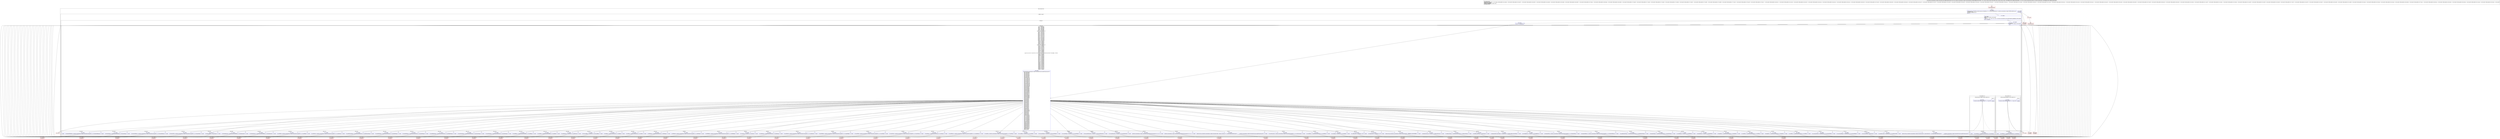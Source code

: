 digraph "CFG forandroidx.constraintlayout.widget.ConstraintSet.Layout.fillFromAttributeList(Landroid\/content\/Context;Landroid\/util\/AttributeSet;)V" {
subgraph cluster_Region_1523441132 {
label = "R(3:1|(3:3|4|7)|151)";
node [shape=record,color=blue];
Node_156 [shape=record,label="{156\:\ 0x0000|android.content.res.TypedArray android.content.res.TypedArray r0 = r11.obtainStyledAttributes(r12, androidx.constraintlayout.widget.C0169R.styleable.Layout)\lr10.mApply = true\lint int r2 = r0.getIndexCount()\lint r3 = 0\l}"];
subgraph cluster_LoopRegion_330446507 {
label = "LOOP:0: (3:3|4|7)";
node [shape=record,color=blue];
Node_157 [shape=record,label="{157\:\ 0x000e|LOOP_START\lLOOP:0: B:157:0x000e\-\>B:233:0x02f5\lPHI: r3 \l  PHI: (r3v1 'i' int) = (r3v0 'i' int), (r3v2 'i' int) binds: [B:156:0x0000, B:233:0x02f5] A[DONT_GENERATE, DONT_INLINE]\l|if (r3 \< r2) goto L3\l}"];
subgraph cluster_Region_1624749146 {
label = "R(3:3|4|7)";
node [shape=record,color=blue];
Node_158 [shape=record,label="{158\:\ 0x0010|int int r4 = r0.getIndex(r3)\l}"];
subgraph cluster_SwitchRegion_99658050 {
label = "Switch: 69
 case 1 -> R(2:148|1)
 case 2 -> R(2:146|1)
 case 3 -> R(2:144|1)
 case 4 -> R(2:142|1)
 case 5 -> R(2:140|1)
 case 6 -> R(2:138|1)
 case 7 -> R(2:136|1)
 case 8 -> R(1:(2:133|1)(1:1))
 case 9 -> R(2:129|1)
 case 10 -> R(2:127|1)
 case 11 -> R(2:125|1)
 case 12 -> R(2:123|1)
 case 13 -> R(2:121|1)
 case 14 -> R(2:119|1)
 case 15 -> R(2:117|1)
 case 16 -> R(2:115|1)
 case 17 -> R(2:113|1)
 case 18 -> R(2:111|1)
 case 19 -> R(2:109|1)
 case 20 -> R(2:107|1)
 case 21 -> R(2:105|1)
 case 22 -> R(2:103|1)
 case 23 -> R(2:101|1)
 case 24 -> R(2:99|1)
 case 25 -> R(2:97|1)
 case 26 -> R(2:95|1)
 case 27 -> R(2:93|1)
 case 28 -> R(2:91|1)
 case 29 -> R(2:89|1)
 case 30 -> R(1:(2:86|1)(1:1))
 case 31 -> R(2:82|1)
 case 32 -> R(2:80|1)
 case 33 -> R(2:78|1)
 case 34 -> R(2:76|1)
 case 35 -> R(2:74|1)
 case 36 -> R(2:72|1)
 case 37 -> R(2:70|1)
 case 38 -> R(2:68|1)
 case 39 -> R(2:66|1)
 case 40 -> R(2:64|1)
 case 41 -> R(2:62|1)
 case 42 -> R(2:60|1)
 case 43, 44, 45, 46, 47, 48, 49, 50, 51, 52, 53, 54, 55, 56, 57, 58, 59, 60, 64, 65, 66, 67, 68, default -> R(2:5|1)
 case 61 -> R(2:58|1)
 case 62 -> R(2:56|1)
 case 63 -> R(2:54|1)
 case 69 -> R(2:52|1)
 case 70 -> R(2:50|1)
 case 71 -> R(2:48|1)
 case 72 -> R(2:46|1)
 case 73 -> R(2:44|1)
 case 74 -> R(2:42|1)
 case 75 -> R(2:40|1)
 case 76 -> R(2:38|1)
 case 77 -> R(2:36|1)
 case 78 -> R(2:34|1)
 case 79 -> R(2:32|1)
 case 80 -> R(2:30|1)
 case 81 -> R(2:28|1)
 case 82 -> R(2:26|1)
 case 83 -> R(2:24|1)
 case 84 -> R(2:22|1)
 case 85 -> R(2:20|1)
 case 86 -> R(2:18|1)
 case 87 -> R(2:16|1)
 case 88 -> R(2:14|1)
 case 89 -> R(2:12|1)
 case 90 -> R(2:10|1)
 case 91 -> R(2:8|1)";
node [shape=record,color=blue];
Node_159 [shape=record,label="{159\:\ 0x0022|switch(androidx.constraintlayout.widget.ConstraintSet.Layout.mapToConstant.get(r4)) \{\l    case 1: goto L148;\l    case 2: goto L146;\l    case 3: goto L144;\l    case 4: goto L142;\l    case 5: goto L140;\l    case 6: goto L138;\l    case 7: goto L136;\l    case 8: goto L131;\l    case 9: goto L129;\l    case 10: goto L127;\l    case 11: goto L125;\l    case 12: goto L123;\l    case 13: goto L121;\l    case 14: goto L119;\l    case 15: goto L117;\l    case 16: goto L115;\l    case 17: goto L113;\l    case 18: goto L111;\l    case 19: goto L109;\l    case 20: goto L107;\l    case 21: goto L105;\l    case 22: goto L103;\l    case 23: goto L101;\l    case 24: goto L99;\l    case 25: goto L97;\l    case 26: goto L95;\l    case 27: goto L93;\l    case 28: goto L91;\l    case 29: goto L89;\l    case 30: goto L84;\l    case 31: goto L82;\l    case 32: goto L80;\l    case 33: goto L78;\l    case 34: goto L76;\l    case 35: goto L74;\l    case 36: goto L72;\l    case 37: goto L70;\l    case 38: goto L68;\l    case 39: goto L66;\l    case 40: goto L64;\l    case 41: goto L62;\l    case 42: goto L60;\l    case 43: goto L5;\l    case 44: goto L5;\l    case 45: goto L5;\l    case 46: goto L5;\l    case 47: goto L5;\l    case 48: goto L5;\l    case 49: goto L5;\l    case 50: goto L5;\l    case 51: goto L5;\l    case 52: goto L5;\l    case 53: goto L5;\l    case 54: goto L5;\l    case 55: goto L5;\l    case 56: goto L5;\l    case 57: goto L5;\l    case 58: goto L5;\l    case 59: goto L5;\l    case 60: goto L5;\l    case 61: goto L58;\l    case 62: goto L56;\l    case 63: goto L54;\l    case 64: goto L5;\l    case 65: goto L5;\l    case 66: goto L5;\l    case 67: goto L5;\l    case 68: goto L5;\l    case 69: goto L52;\l    case 70: goto L50;\l    case 71: goto L48;\l    case 72: goto L46;\l    case 73: goto L44;\l    case 74: goto L42;\l    case 75: goto L40;\l    case 76: goto L38;\l    case 77: goto L36;\l    case 78: goto L34;\l    case 79: goto L32;\l    case 80: goto L30;\l    case 81: goto L28;\l    case 82: goto L26;\l    case 83: goto L24;\l    case 84: goto L22;\l    case 85: goto L20;\l    case 86: goto L18;\l    case 87: goto L16;\l    case 88: goto L14;\l    case 89: goto L12;\l    case 90: goto L10;\l    case 91: goto L8;\l    default: goto L5;\l\}\l}"];
subgraph cluster_Region_2035977360 {
label = "R(2:148|1)";
node [shape=record,color=blue];
Node_232 [shape=record,label="{232\:\ 0x02ec|r10.baselineToBaseline = androidx.constraintlayout.widget.ConstraintSet.lookupID(r0, r4, r10.baselineToBaseline)\l}"];
Node_InsnContainer_1287337925 [shape=record,label="{|break\l}"];
}
subgraph cluster_Region_1312594147 {
label = "R(2:146|1)";
node [shape=record,color=blue];
Node_231 [shape=record,label="{231\:\ 0x02e3|r10.bottomMargin = r0.getDimensionPixelSize(r4, r10.bottomMargin)\l}"];
Node_InsnContainer_1971232903 [shape=record,label="{|break\l}"];
}
subgraph cluster_Region_2049576565 {
label = "R(2:144|1)";
node [shape=record,color=blue];
Node_230 [shape=record,label="{230\:\ 0x02da|r10.bottomToBottom = androidx.constraintlayout.widget.ConstraintSet.lookupID(r0, r4, r10.bottomToBottom)\l}"];
Node_InsnContainer_598806186 [shape=record,label="{|break\l}"];
}
subgraph cluster_Region_654446606 {
label = "R(2:142|1)";
node [shape=record,color=blue];
Node_229 [shape=record,label="{229\:\ 0x02d1|r10.bottomToTop = androidx.constraintlayout.widget.ConstraintSet.lookupID(r0, r4, r10.bottomToTop)\l}"];
Node_InsnContainer_1199403148 [shape=record,label="{|break\l}"];
}
subgraph cluster_Region_168896114 {
label = "R(2:140|1)";
node [shape=record,color=blue];
Node_228 [shape=record,label="{228\:\ 0x02ca|r10.dimensionRatio = r0.getString(r4)\l}"];
Node_InsnContainer_1391293113 [shape=record,label="{|break\l}"];
}
subgraph cluster_Region_541088851 {
label = "R(2:138|1)";
node [shape=record,color=blue];
Node_227 [shape=record,label="{227\:\ 0x02c1|r10.editorAbsoluteX = r0.getDimensionPixelOffset(r4, r10.editorAbsoluteX)\l}"];
Node_InsnContainer_1385667323 [shape=record,label="{|break\l}"];
}
subgraph cluster_Region_171161480 {
label = "R(2:136|1)";
node [shape=record,color=blue];
Node_226 [shape=record,label="{226\:\ 0x02b8|r10.editorAbsoluteY = r0.getDimensionPixelOffset(r4, r10.editorAbsoluteY)\l}"];
Node_InsnContainer_2037910109 [shape=record,label="{|break\l}"];
}
subgraph cluster_Region_1437461742 {
label = "R(1:(2:133|1)(1:1))";
node [shape=record,color=blue];
subgraph cluster_IfRegion_1827415128 {
label = "IF [B:224:0x02ad] THEN: R(2:133|1) ELSE: R(1:1)";
node [shape=record,color=blue];
Node_224 [shape=record,label="{224\:\ 0x02ad|if (android.os.Build.VERSION.SDK_INT \>= 17) goto L133\l}"];
subgraph cluster_Region_1032209568 {
label = "R(2:133|1)";
node [shape=record,color=blue];
Node_225 [shape=record,label="{225\:\ 0x02af|r10.endMargin = r0.getDimensionPixelSize(r4, r10.endMargin)\l}"];
Node_InsnContainer_37890940 [shape=record,label="{|break\l}"];
}
subgraph cluster_Region_1003615115 {
label = "R(1:1)";
node [shape=record,color=blue];
Node_InsnContainer_18981507 [shape=record,label="{|break\l}"];
}
}
}
subgraph cluster_Region_1042794452 {
label = "R(2:129|1)";
node [shape=record,color=blue];
Node_222 [shape=record,label="{222\:\ 0x02a2|r10.endToEnd = androidx.constraintlayout.widget.ConstraintSet.lookupID(r0, r4, r10.endToEnd)\l}"];
Node_InsnContainer_216172571 [shape=record,label="{|break\l}"];
}
subgraph cluster_Region_472360583 {
label = "R(2:127|1)";
node [shape=record,color=blue];
Node_221 [shape=record,label="{221\:\ 0x0299|r10.endToStart = androidx.constraintlayout.widget.ConstraintSet.lookupID(r0, r4, r10.endToStart)\l}"];
Node_InsnContainer_526932784 [shape=record,label="{|break\l}"];
}
subgraph cluster_Region_197119356 {
label = "R(2:125|1)";
node [shape=record,color=blue];
Node_220 [shape=record,label="{220\:\ 0x0290|r10.goneBottomMargin = r0.getDimensionPixelSize(r4, r10.goneBottomMargin)\l}"];
Node_InsnContainer_730967805 [shape=record,label="{|break\l}"];
}
subgraph cluster_Region_76757999 {
label = "R(2:123|1)";
node [shape=record,color=blue];
Node_219 [shape=record,label="{219\:\ 0x0287|r10.goneEndMargin = r0.getDimensionPixelSize(r4, r10.goneEndMargin)\l}"];
Node_InsnContainer_665330870 [shape=record,label="{|break\l}"];
}
subgraph cluster_Region_76170702 {
label = "R(2:121|1)";
node [shape=record,color=blue];
Node_218 [shape=record,label="{218\:\ 0x027d|r10.goneLeftMargin = r0.getDimensionPixelSize(r4, r10.goneLeftMargin)\l}"];
Node_InsnContainer_1058198024 [shape=record,label="{|break\l}"];
}
subgraph cluster_Region_624478278 {
label = "R(2:119|1)";
node [shape=record,color=blue];
Node_217 [shape=record,label="{217\:\ 0x0273|r10.goneRightMargin = r0.getDimensionPixelSize(r4, r10.goneRightMargin)\l}"];
Node_InsnContainer_1652473601 [shape=record,label="{|break\l}"];
}
subgraph cluster_Region_1352213936 {
label = "R(2:117|1)";
node [shape=record,color=blue];
Node_216 [shape=record,label="{216\:\ 0x0269|r10.goneStartMargin = r0.getDimensionPixelSize(r4, r10.goneStartMargin)\l}"];
Node_InsnContainer_1144914933 [shape=record,label="{|break\l}"];
}
subgraph cluster_Region_1296576527 {
label = "R(2:115|1)";
node [shape=record,color=blue];
Node_215 [shape=record,label="{215\:\ 0x025f|r10.goneTopMargin = r0.getDimensionPixelSize(r4, r10.goneTopMargin)\l}"];
Node_InsnContainer_584389200 [shape=record,label="{|break\l}"];
}
subgraph cluster_Region_465217629 {
label = "R(2:113|1)";
node [shape=record,color=blue];
Node_214 [shape=record,label="{214\:\ 0x0255|r10.guideBegin = r0.getDimensionPixelOffset(r4, r10.guideBegin)\l}"];
Node_InsnContainer_201197200 [shape=record,label="{|break\l}"];
}
subgraph cluster_Region_2023958932 {
label = "R(2:111|1)";
node [shape=record,color=blue];
Node_213 [shape=record,label="{213\:\ 0x024b|r10.guideEnd = r0.getDimensionPixelOffset(r4, r10.guideEnd)\l}"];
Node_InsnContainer_477046361 [shape=record,label="{|break\l}"];
}
subgraph cluster_Region_1628321685 {
label = "R(2:109|1)";
node [shape=record,color=blue];
Node_212 [shape=record,label="{212\:\ 0x0241|r10.guidePercent = r0.getFloat(r4, r10.guidePercent)\l}"];
Node_InsnContainer_687521674 [shape=record,label="{|break\l}"];
}
subgraph cluster_Region_1842002931 {
label = "R(2:107|1)";
node [shape=record,color=blue];
Node_211 [shape=record,label="{211\:\ 0x0237|r10.horizontalBias = r0.getFloat(r4, r10.horizontalBias)\l}"];
Node_InsnContainer_574058327 [shape=record,label="{|break\l}"];
}
subgraph cluster_Region_603721303 {
label = "R(2:105|1)";
node [shape=record,color=blue];
Node_210 [shape=record,label="{210\:\ 0x022d|r10.mHeight = r0.getLayoutDimension(r4, r10.mHeight)\l}"];
Node_InsnContainer_1501968135 [shape=record,label="{|break\l}"];
}
subgraph cluster_Region_1114799157 {
label = "R(2:103|1)";
node [shape=record,color=blue];
Node_209 [shape=record,label="{209\:\ 0x0223|r10.mWidth = r0.getLayoutDimension(r4, r10.mWidth)\l}"];
Node_InsnContainer_1010737024 [shape=record,label="{|break\l}"];
}
subgraph cluster_Region_1389382001 {
label = "R(2:101|1)";
node [shape=record,color=blue];
Node_208 [shape=record,label="{208\:\ 0x0219|r10.leftMargin = r0.getDimensionPixelSize(r4, r10.leftMargin)\l}"];
Node_InsnContainer_1103458658 [shape=record,label="{|break\l}"];
}
subgraph cluster_Region_1794991611 {
label = "R(2:99|1)";
node [shape=record,color=blue];
Node_207 [shape=record,label="{207\:\ 0x020f|r10.leftToLeft = androidx.constraintlayout.widget.ConstraintSet.lookupID(r0, r4, r10.leftToLeft)\l}"];
Node_InsnContainer_1485960154 [shape=record,label="{|break\l}"];
}
subgraph cluster_Region_691028037 {
label = "R(2:97|1)";
node [shape=record,color=blue];
Node_206 [shape=record,label="{206\:\ 0x0205|r10.leftToRight = androidx.constraintlayout.widget.ConstraintSet.lookupID(r0, r4, r10.leftToRight)\l}"];
Node_InsnContainer_810015168 [shape=record,label="{|break\l}"];
}
subgraph cluster_Region_2029130370 {
label = "R(2:95|1)";
node [shape=record,color=blue];
Node_205 [shape=record,label="{205\:\ 0x01fb|r10.orientation = r0.getInt(r4, r10.orientation)\l}"];
Node_InsnContainer_2018345687 [shape=record,label="{|break\l}"];
}
subgraph cluster_Region_674846508 {
label = "R(2:93|1)";
node [shape=record,color=blue];
Node_204 [shape=record,label="{204\:\ 0x01f1|r10.rightMargin = r0.getDimensionPixelSize(r4, r10.rightMargin)\l}"];
Node_InsnContainer_317305565 [shape=record,label="{|break\l}"];
}
subgraph cluster_Region_703212909 {
label = "R(2:91|1)";
node [shape=record,color=blue];
Node_203 [shape=record,label="{203\:\ 0x01e7|r10.rightToLeft = androidx.constraintlayout.widget.ConstraintSet.lookupID(r0, r4, r10.rightToLeft)\l}"];
Node_InsnContainer_1169267833 [shape=record,label="{|break\l}"];
}
subgraph cluster_Region_49504893 {
label = "R(2:89|1)";
node [shape=record,color=blue];
Node_202 [shape=record,label="{202\:\ 0x01dd|r10.rightToRight = androidx.constraintlayout.widget.ConstraintSet.lookupID(r0, r4, r10.rightToRight)\l}"];
Node_InsnContainer_1261880534 [shape=record,label="{|break\l}"];
}
subgraph cluster_Region_1610198109 {
label = "R(1:(2:86|1)(1:1))";
node [shape=record,color=blue];
subgraph cluster_IfRegion_14258725 {
label = "IF [B:200:0x01d1] THEN: R(2:86|1) ELSE: R(1:1)";
node [shape=record,color=blue];
Node_200 [shape=record,label="{200\:\ 0x01d1|if (android.os.Build.VERSION.SDK_INT \>= 17) goto L86\l}"];
subgraph cluster_Region_1794971299 {
label = "R(2:86|1)";
node [shape=record,color=blue];
Node_201 [shape=record,label="{201\:\ 0x01d3|r10.startMargin = r0.getDimensionPixelSize(r4, r10.startMargin)\l}"];
Node_InsnContainer_1229095955 [shape=record,label="{|break\l}"];
}
subgraph cluster_Region_883943833 {
label = "R(1:1)";
node [shape=record,color=blue];
Node_InsnContainer_640032789 [shape=record,label="{|break\l}"];
}
}
}
subgraph cluster_Region_136297703 {
label = "R(2:82|1)";
node [shape=record,color=blue];
Node_198 [shape=record,label="{198\:\ 0x01c5|r10.startToEnd = androidx.constraintlayout.widget.ConstraintSet.lookupID(r0, r4, r10.startToEnd)\l}"];
Node_InsnContainer_1780663886 [shape=record,label="{|break\l}"];
}
subgraph cluster_Region_1885759948 {
label = "R(2:80|1)";
node [shape=record,color=blue];
Node_197 [shape=record,label="{197\:\ 0x01bb|r10.startToStart = androidx.constraintlayout.widget.ConstraintSet.lookupID(r0, r4, r10.startToStart)\l}"];
Node_InsnContainer_924689669 [shape=record,label="{|break\l}"];
}
subgraph cluster_Region_1772031287 {
label = "R(2:78|1)";
node [shape=record,color=blue];
Node_196 [shape=record,label="{196\:\ 0x01b1|r10.topMargin = r0.getDimensionPixelSize(r4, r10.topMargin)\l}"];
Node_InsnContainer_2083877214 [shape=record,label="{|break\l}"];
}
subgraph cluster_Region_1809139369 {
label = "R(2:76|1)";
node [shape=record,color=blue];
Node_195 [shape=record,label="{195\:\ 0x01a7|r10.topToBottom = androidx.constraintlayout.widget.ConstraintSet.lookupID(r0, r4, r10.topToBottom)\l}"];
Node_InsnContainer_1803866181 [shape=record,label="{|break\l}"];
}
subgraph cluster_Region_509097904 {
label = "R(2:74|1)";
node [shape=record,color=blue];
Node_194 [shape=record,label="{194\:\ 0x019d|r10.topToTop = androidx.constraintlayout.widget.ConstraintSet.lookupID(r0, r4, r10.topToTop)\l}"];
Node_InsnContainer_392719309 [shape=record,label="{|break\l}"];
}
subgraph cluster_Region_1563628990 {
label = "R(2:72|1)";
node [shape=record,color=blue];
Node_193 [shape=record,label="{193\:\ 0x0193|r10.verticalBias = r0.getFloat(r4, r10.verticalBias)\l}"];
Node_InsnContainer_1292358056 [shape=record,label="{|break\l}"];
}
subgraph cluster_Region_1280597402 {
label = "R(2:70|1)";
node [shape=record,color=blue];
Node_192 [shape=record,label="{192\:\ 0x0189|r10.horizontalWeight = r0.getFloat(r4, r10.horizontalWeight)\l}"];
Node_InsnContainer_443541207 [shape=record,label="{|break\l}"];
}
subgraph cluster_Region_225815223 {
label = "R(2:68|1)";
node [shape=record,color=blue];
Node_191 [shape=record,label="{191\:\ 0x017f|r10.verticalWeight = r0.getFloat(r4, r10.verticalWeight)\l}"];
Node_InsnContainer_1470368551 [shape=record,label="{|break\l}"];
}
subgraph cluster_Region_1380972830 {
label = "R(2:66|1)";
node [shape=record,color=blue];
Node_190 [shape=record,label="{190\:\ 0x0175|r10.horizontalChainStyle = r0.getInt(r4, r10.horizontalChainStyle)\l}"];
Node_InsnContainer_63321117 [shape=record,label="{|break\l}"];
}
subgraph cluster_Region_387225612 {
label = "R(2:64|1)";
node [shape=record,color=blue];
Node_189 [shape=record,label="{189\:\ 0x016b|r10.verticalChainStyle = r0.getInt(r4, r10.verticalChainStyle)\l}"];
Node_InsnContainer_1883189084 [shape=record,label="{|break\l}"];
}
subgraph cluster_Region_2042802169 {
label = "R(2:62|1)";
node [shape=record,color=blue];
Node_188 [shape=record,label="{188\:\ 0x0165|androidx.constraintlayout.widget.ConstraintSet.parseDimensionConstraints(r10, r0, r4, 0)\l}"];
Node_InsnContainer_360916690 [shape=record,label="{|break\l}"];
}
subgraph cluster_Region_1497535076 {
label = "R(2:60|1)";
node [shape=record,color=blue];
Node_187 [shape=record,label="{187\:\ 0x0160|androidx.constraintlayout.widget.ConstraintSet.parseDimensionConstraints(r10, r0, r4, 1)\l}"];
Node_InsnContainer_1644821110 [shape=record,label="{|break\l}"];
}
subgraph cluster_Region_209729987 {
label = "R(2:5|1)";
node [shape=record,color=blue];
Node_160 [shape=record,label="{160\:\ 0x0025|android.util.Log.w(androidx.constraintlayout.widget.ConstraintSet.TAG, \"Unknown attribute 0x\" + java.lang.Integer.toHexString(r4) + \"   \" + androidx.constraintlayout.widget.ConstraintSet.Layout.mapToConstant.get(r4))\l}"];
Node_InsnContainer_1348295926 [shape=record,label="{|break\l}"];
}
subgraph cluster_Region_1952974683 {
label = "R(2:58|1)";
node [shape=record,color=blue];
Node_186 [shape=record,label="{186\:\ 0x0156|r10.circleConstraint = androidx.constraintlayout.widget.ConstraintSet.lookupID(r0, r4, r10.circleConstraint)\l}"];
Node_InsnContainer_1502727278 [shape=record,label="{|break\l}"];
}
subgraph cluster_Region_1192174882 {
label = "R(2:56|1)";
node [shape=record,color=blue];
Node_185 [shape=record,label="{185\:\ 0x014c|r10.circleRadius = r0.getDimensionPixelSize(r4, r10.circleRadius)\l}"];
Node_InsnContainer_1437123640 [shape=record,label="{|break\l}"];
}
subgraph cluster_Region_736028509 {
label = "R(2:54|1)";
node [shape=record,color=blue];
Node_184 [shape=record,label="{184\:\ 0x0142|r10.circleAngle = r0.getFloat(r4, r10.circleAngle)\l}"];
Node_InsnContainer_2027900593 [shape=record,label="{|break\l}"];
}
subgraph cluster_Region_1724027376 {
label = "R(2:52|1)";
node [shape=record,color=blue];
Node_183 [shape=record,label="{183\:\ 0x013a|r10.widthPercent = r0.getFloat(r4, 1.0f)\l}"];
Node_InsnContainer_1113528240 [shape=record,label="{|break\l}"];
}
subgraph cluster_Region_1386483884 {
label = "R(2:50|1)";
node [shape=record,color=blue];
Node_182 [shape=record,label="{182\:\ 0x0132|r10.heightPercent = r0.getFloat(r4, 1.0f)\l}"];
Node_InsnContainer_360337705 [shape=record,label="{|break\l}"];
}
subgraph cluster_Region_107007674 {
label = "R(2:48|1)";
node [shape=record,color=blue];
Node_181 [shape=record,label="{181\:\ 0x012b|android.util.Log.e(androidx.constraintlayout.widget.ConstraintSet.TAG, \"CURRENTLY UNSUPPORTED\")\l}"];
Node_InsnContainer_71868929 [shape=record,label="{|break\l}"];
}
subgraph cluster_Region_1815874031 {
label = "R(2:46|1)";
node [shape=record,color=blue];
Node_180 [shape=record,label="{180\:\ 0x0121|r10.mBarrierDirection = r0.getInt(r4, r10.mBarrierDirection)\l}"];
Node_InsnContainer_1041287087 [shape=record,label="{|break\l}"];
}
subgraph cluster_Region_814022458 {
label = "R(2:44|1)";
node [shape=record,color=blue];
Node_179 [shape=record,label="{179\:\ 0x0117|r10.mBarrierMargin = r0.getDimensionPixelSize(r4, r10.mBarrierMargin)\l}"];
Node_InsnContainer_2040801885 [shape=record,label="{|break\l}"];
}
subgraph cluster_Region_1119598027 {
label = "R(2:42|1)";
node [shape=record,color=blue];
Node_178 [shape=record,label="{178\:\ 0x010f|r10.mReferenceIdString = r0.getString(r4)\l}"];
Node_InsnContainer_2041654989 [shape=record,label="{|break\l}"];
}
subgraph cluster_Region_820575296 {
label = "R(2:40|1)";
node [shape=record,color=blue];
Node_177 [shape=record,label="{177\:\ 0x0105|r10.mBarrierAllowsGoneWidgets = r0.getBoolean(r4, r10.mBarrierAllowsGoneWidgets)\l}"];
Node_InsnContainer_942199632 [shape=record,label="{|break\l}"];
}
subgraph cluster_Region_1016588483 {
label = "R(2:38|1)";
node [shape=record,color=blue];
Node_176 [shape=record,label="{176\:\ 0x00fb|r10.mWrapBehavior = r0.getInt(r4, r10.mWrapBehavior)\l}"];
Node_InsnContainer_12408389 [shape=record,label="{|break\l}"];
}
subgraph cluster_Region_729656644 {
label = "R(2:36|1)";
node [shape=record,color=blue];
Node_175 [shape=record,label="{175\:\ 0x00f1|r10.baselineToTop = androidx.constraintlayout.widget.ConstraintSet.lookupID(r0, r4, r10.baselineToTop)\l}"];
Node_InsnContainer_1477665485 [shape=record,label="{|break\l}"];
}
subgraph cluster_Region_880234509 {
label = "R(2:34|1)";
node [shape=record,color=blue];
Node_174 [shape=record,label="{174\:\ 0x00e7|r10.baselineToBottom = androidx.constraintlayout.widget.ConstraintSet.lookupID(r0, r4, r10.baselineToBottom)\l}"];
Node_InsnContainer_673507396 [shape=record,label="{|break\l}"];
}
subgraph cluster_Region_1133158463 {
label = "R(2:32|1)";
node [shape=record,color=blue];
Node_173 [shape=record,label="{173\:\ 0x00dd|r10.goneBaselineMargin = r0.getDimensionPixelSize(r4, r10.goneBaselineMargin)\l}"];
Node_InsnContainer_1449663555 [shape=record,label="{|break\l}"];
}
subgraph cluster_Region_1079548285 {
label = "R(2:30|1)";
node [shape=record,color=blue];
Node_172 [shape=record,label="{172\:\ 0x00d3|r10.baselineMargin = r0.getDimensionPixelSize(r4, r10.baselineMargin)\l}"];
Node_InsnContainer_1015900085 [shape=record,label="{|break\l}"];
}
subgraph cluster_Region_109648831 {
label = "R(2:28|1)";
node [shape=record,color=blue];
Node_171 [shape=record,label="{171\:\ 0x00c9|r10.widthDefault = r0.getInt(r4, r10.widthDefault)\l}"];
Node_InsnContainer_2135654371 [shape=record,label="{|break\l}"];
}
subgraph cluster_Region_150000731 {
label = "R(2:26|1)";
node [shape=record,color=blue];
Node_170 [shape=record,label="{170\:\ 0x00bf|r10.heightDefault = r0.getInt(r4, r10.heightDefault)\l}"];
Node_InsnContainer_1889721990 [shape=record,label="{|break\l}"];
}
subgraph cluster_Region_518854178 {
label = "R(2:24|1)";
node [shape=record,color=blue];
Node_169 [shape=record,label="{169\:\ 0x00b5|r10.heightMax = r0.getDimensionPixelSize(r4, r10.heightMax)\l}"];
Node_InsnContainer_1715359445 [shape=record,label="{|break\l}"];
}
subgraph cluster_Region_444266483 {
label = "R(2:22|1)";
node [shape=record,color=blue];
Node_168 [shape=record,label="{168\:\ 0x00ab|r10.widthMax = r0.getDimensionPixelSize(r4, r10.widthMax)\l}"];
Node_InsnContainer_827927912 [shape=record,label="{|break\l}"];
}
subgraph cluster_Region_1415594976 {
label = "R(2:20|1)";
node [shape=record,color=blue];
Node_167 [shape=record,label="{167\:\ 0x00a1|r10.heightMin = r0.getDimensionPixelSize(r4, r10.heightMin)\l}"];
Node_InsnContainer_365557959 [shape=record,label="{|break\l}"];
}
subgraph cluster_Region_1513887547 {
label = "R(2:18|1)";
node [shape=record,color=blue];
Node_166 [shape=record,label="{166\:\ 0x0097|r10.widthMin = r0.getDimensionPixelSize(r4, r10.widthMin)\l}"];
Node_InsnContainer_1937326614 [shape=record,label="{|break\l}"];
}
subgraph cluster_Region_739657304 {
label = "R(2:16|1)";
node [shape=record,color=blue];
Node_165 [shape=record,label="{165\:\ 0x008d|r10.constrainedWidth = r0.getBoolean(r4, r10.constrainedWidth)\l}"];
Node_InsnContainer_1730540106 [shape=record,label="{|break\l}"];
}
subgraph cluster_Region_1629415750 {
label = "R(2:14|1)";
node [shape=record,color=blue];
Node_164 [shape=record,label="{164\:\ 0x0083|r10.constrainedHeight = r0.getBoolean(r4, r10.constrainedHeight)\l}"];
Node_InsnContainer_535802283 [shape=record,label="{|break\l}"];
}
subgraph cluster_Region_926403014 {
label = "R(2:12|1)";
node [shape=record,color=blue];
Node_163 [shape=record,label="{163\:\ 0x007b|r10.mConstraintTag = r0.getString(r4)\l}"];
Node_InsnContainer_1169849681 [shape=record,label="{|break\l}"];
}
subgraph cluster_Region_218666452 {
label = "R(2:10|1)";
node [shape=record,color=blue];
Node_162 [shape=record,label="{162\:\ 0x0071|r10.guidelineUseRtl = r0.getBoolean(r4, r10.guidelineUseRtl)\l}"];
Node_InsnContainer_2095771138 [shape=record,label="{|break\l}"];
}
subgraph cluster_Region_1164950450 {
label = "R(2:8|1)";
node [shape=record,color=blue];
Node_161 [shape=record,label="{161\:\ 0x004b|android.util.Log.w(androidx.constraintlayout.widget.ConstraintSet.TAG, \"unused attribute 0x\" + java.lang.Integer.toHexString(r4) + \"   \" + androidx.constraintlayout.widget.ConstraintSet.Layout.mapToConstant.get(r4))\l}"];
Node_InsnContainer_882242679 [shape=record,label="{|break\l}"];
}
}
Node_233 [shape=record,label="{233\:\ 0x02f5|LOOP_END\lLOOP:0: B:157:0x000e\-\>B:233:0x02f5\l|r3++\l}"];
}
}
Node_234 [shape=record,label="{234\:\ 0x02f9|r0.recycle()\l}"];
}
Node_154 [shape=record,color=red,label="{154\:\ ?|MTH_ENTER_BLOCK\l}"];
Node_238 [shape=record,color=red,label="{238\:\ 0x02f5|SYNTHETIC\l}"];
Node_239 [shape=record,color=red,label="{239\:\ 0x02f5|SYNTHETIC\l}"];
Node_240 [shape=record,color=red,label="{240\:\ 0x02f5|SYNTHETIC\l}"];
Node_241 [shape=record,color=red,label="{241\:\ 0x02f5|SYNTHETIC\l}"];
Node_242 [shape=record,color=red,label="{242\:\ 0x02f5|SYNTHETIC\l}"];
Node_243 [shape=record,color=red,label="{243\:\ 0x02f5|SYNTHETIC\l}"];
Node_244 [shape=record,color=red,label="{244\:\ 0x02f5|SYNTHETIC\l}"];
Node_245 [shape=record,color=red,label="{245\:\ 0x02f5|SYNTHETIC\l}"];
Node_246 [shape=record,color=red,label="{246\:\ 0x02f5|SYNTHETIC\l}"];
Node_247 [shape=record,color=red,label="{247\:\ 0x02f5|SYNTHETIC\l}"];
Node_248 [shape=record,color=red,label="{248\:\ 0x02f5|SYNTHETIC\l}"];
Node_249 [shape=record,color=red,label="{249\:\ 0x02f5|SYNTHETIC\l}"];
Node_250 [shape=record,color=red,label="{250\:\ 0x02f5|SYNTHETIC\l}"];
Node_251 [shape=record,color=red,label="{251\:\ 0x02f5|SYNTHETIC\l}"];
Node_252 [shape=record,color=red,label="{252\:\ 0x02f5|SYNTHETIC\l}"];
Node_253 [shape=record,color=red,label="{253\:\ 0x02f5|SYNTHETIC\l}"];
Node_254 [shape=record,color=red,label="{254\:\ 0x02f5|SYNTHETIC\l}"];
Node_255 [shape=record,color=red,label="{255\:\ 0x02f5|SYNTHETIC\l}"];
Node_256 [shape=record,color=red,label="{256\:\ 0x02f5|SYNTHETIC\l}"];
Node_257 [shape=record,color=red,label="{257\:\ 0x02f5|SYNTHETIC\l}"];
Node_258 [shape=record,color=red,label="{258\:\ 0x02f5|SYNTHETIC\l}"];
Node_259 [shape=record,color=red,label="{259\:\ 0x02f5|SYNTHETIC\l}"];
Node_260 [shape=record,color=red,label="{260\:\ 0x02f5|SYNTHETIC\l}"];
Node_261 [shape=record,color=red,label="{261\:\ 0x02f5|SYNTHETIC\l}"];
Node_262 [shape=record,color=red,label="{262\:\ 0x02f5|SYNTHETIC\l}"];
Node_263 [shape=record,color=red,label="{263\:\ 0x02f5|SYNTHETIC\l}"];
Node_264 [shape=record,color=red,label="{264\:\ 0x02f5|SYNTHETIC\l}"];
Node_265 [shape=record,color=red,label="{265\:\ 0x02f5|SYNTHETIC\l}"];
Node_266 [shape=record,color=red,label="{266\:\ 0x02f5|SYNTHETIC\l}"];
Node_267 [shape=record,color=red,label="{267\:\ 0x02f5|SYNTHETIC\l}"];
Node_268 [shape=record,color=red,label="{268\:\ 0x02f5|SYNTHETIC\l}"];
Node_269 [shape=record,color=red,label="{269\:\ 0x02f5|SYNTHETIC\l}"];
Node_270 [shape=record,color=red,label="{270\:\ 0x02f5|SYNTHETIC\l}"];
Node_271 [shape=record,color=red,label="{271\:\ 0x02f5|SYNTHETIC\l}"];
Node_272 [shape=record,color=red,label="{272\:\ 0x02f5|SYNTHETIC\l}"];
Node_273 [shape=record,color=red,label="{273\:\ 0x02f5|SYNTHETIC\l}"];
Node_274 [shape=record,color=red,label="{274\:\ 0x02f5|SYNTHETIC\l}"];
Node_275 [shape=record,color=red,label="{275\:\ 0x02f5|SYNTHETIC\l}"];
Node_276 [shape=record,color=red,label="{276\:\ 0x02f5|SYNTHETIC\l}"];
Node_199 [shape=record,color=red,label="{199\:\ 0x01cf}"];
Node_278 [shape=record,color=red,label="{278\:\ 0x02f5|SYNTHETIC\l}"];
Node_277 [shape=record,color=red,label="{277\:\ 0x02f5|SYNTHETIC\l}"];
Node_279 [shape=record,color=red,label="{279\:\ 0x02f5|SYNTHETIC\l}"];
Node_280 [shape=record,color=red,label="{280\:\ 0x02f5|SYNTHETIC\l}"];
Node_281 [shape=record,color=red,label="{281\:\ 0x02f5|SYNTHETIC\l}"];
Node_282 [shape=record,color=red,label="{282\:\ 0x02f5|SYNTHETIC\l}"];
Node_283 [shape=record,color=red,label="{283\:\ 0x02f5|SYNTHETIC\l}"];
Node_284 [shape=record,color=red,label="{284\:\ 0x02f5|SYNTHETIC\l}"];
Node_285 [shape=record,color=red,label="{285\:\ 0x02f5|SYNTHETIC\l}"];
Node_286 [shape=record,color=red,label="{286\:\ 0x02f5|SYNTHETIC\l}"];
Node_287 [shape=record,color=red,label="{287\:\ 0x02f5|SYNTHETIC\l}"];
Node_288 [shape=record,color=red,label="{288\:\ 0x02f5|SYNTHETIC\l}"];
Node_289 [shape=record,color=red,label="{289\:\ 0x02f5|SYNTHETIC\l}"];
Node_290 [shape=record,color=red,label="{290\:\ 0x02f5|SYNTHETIC\l}"];
Node_291 [shape=record,color=red,label="{291\:\ 0x02f5|SYNTHETIC\l}"];
Node_292 [shape=record,color=red,label="{292\:\ 0x02f5|SYNTHETIC\l}"];
Node_293 [shape=record,color=red,label="{293\:\ 0x02f5|SYNTHETIC\l}"];
Node_294 [shape=record,color=red,label="{294\:\ 0x02f5|SYNTHETIC\l}"];
Node_295 [shape=record,color=red,label="{295\:\ 0x02f5|SYNTHETIC\l}"];
Node_296 [shape=record,color=red,label="{296\:\ 0x02f5|SYNTHETIC\l}"];
Node_297 [shape=record,color=red,label="{297\:\ 0x02f5|SYNTHETIC\l}"];
Node_298 [shape=record,color=red,label="{298\:\ 0x02f5|SYNTHETIC\l}"];
Node_299 [shape=record,color=red,label="{299\:\ 0x02f5|SYNTHETIC\l}"];
Node_223 [shape=record,color=red,label="{223\:\ 0x02ab}"];
Node_301 [shape=record,color=red,label="{301\:\ 0x02f5|SYNTHETIC\l}"];
Node_300 [shape=record,color=red,label="{300\:\ 0x02f5|SYNTHETIC\l}"];
Node_302 [shape=record,color=red,label="{302\:\ 0x02f5|SYNTHETIC\l}"];
Node_303 [shape=record,color=red,label="{303\:\ 0x02f5|SYNTHETIC\l}"];
Node_304 [shape=record,color=red,label="{304\:\ 0x02f5|SYNTHETIC\l}"];
Node_305 [shape=record,color=red,label="{305\:\ 0x02f5|SYNTHETIC\l}"];
Node_306 [shape=record,color=red,label="{306\:\ 0x02f5|SYNTHETIC\l}"];
Node_307 [shape=record,color=red,label="{307\:\ 0x02f5|SYNTHETIC\l}"];
Node_237 [shape=record,color=red,label="{237\:\ 0x02f5|SYNTHETIC\l}"];
Node_236 [shape=record,color=red,label="{236\:\ 0x02f9|SYNTHETIC\l}"];
Node_235 [shape=record,color=red,label="{235\:\ 0x02fc}"];
Node_155 [shape=record,color=red,label="{155\:\ ?|MTH_EXIT_BLOCK\l}"];
MethodNode[shape=record,label="{void androidx.constraintlayout.widget.ConstraintSet.Layout.fillFromAttributeList((r10v0 'this' androidx.constraintlayout.widget.ConstraintSet$Layout A[IMMUTABLE_TYPE, THIS]), (r11v0 'context' android.content.Context A[D('context' android.content.Context), IMMUTABLE_TYPE, METHOD_ARGUMENT]), (r12v0 'attrs' android.util.AttributeSet A[D('attrs' android.util.AttributeSet), IMMUTABLE_TYPE, METHOD_ARGUMENT]))  | USE_LINES_HINTS\lBACK_EDGE: B:233:0x02f5 \-\> B:157:0x000e, CROSS_EDGE: B:161:0x004b \-\> B:233:0x02f5, CROSS_EDGE: B:162:0x0071 \-\> B:233:0x02f5, CROSS_EDGE: B:163:0x007b \-\> B:233:0x02f5, CROSS_EDGE: B:164:0x0083 \-\> B:233:0x02f5, CROSS_EDGE: B:165:0x008d \-\> B:233:0x02f5, CROSS_EDGE: B:166:0x0097 \-\> B:233:0x02f5, CROSS_EDGE: B:167:0x00a1 \-\> B:233:0x02f5, CROSS_EDGE: B:168:0x00ab \-\> B:233:0x02f5, CROSS_EDGE: B:169:0x00b5 \-\> B:233:0x02f5, CROSS_EDGE: B:170:0x00bf \-\> B:233:0x02f5, CROSS_EDGE: B:171:0x00c9 \-\> B:233:0x02f5, CROSS_EDGE: B:172:0x00d3 \-\> B:233:0x02f5, CROSS_EDGE: B:173:0x00dd \-\> B:233:0x02f5, CROSS_EDGE: B:174:0x00e7 \-\> B:233:0x02f5, CROSS_EDGE: B:175:0x00f1 \-\> B:233:0x02f5, CROSS_EDGE: B:176:0x00fb \-\> B:233:0x02f5, CROSS_EDGE: B:177:0x0105 \-\> B:233:0x02f5, CROSS_EDGE: B:178:0x010f \-\> B:233:0x02f5, CROSS_EDGE: B:179:0x0117 \-\> B:233:0x02f5, CROSS_EDGE: B:180:0x0121 \-\> B:233:0x02f5, CROSS_EDGE: B:181:0x012b \-\> B:233:0x02f5, CROSS_EDGE: B:182:0x0132 \-\> B:233:0x02f5, CROSS_EDGE: B:183:0x013a \-\> B:233:0x02f5, CROSS_EDGE: B:184:0x0142 \-\> B:233:0x02f5, CROSS_EDGE: B:185:0x014c \-\> B:233:0x02f5, CROSS_EDGE: B:186:0x0156 \-\> B:233:0x02f5, CROSS_EDGE: B:187:0x0160 \-\> B:233:0x02f5, CROSS_EDGE: B:188:0x0165 \-\> B:233:0x02f5, CROSS_EDGE: B:189:0x016b \-\> B:233:0x02f5, CROSS_EDGE: B:190:0x0175 \-\> B:233:0x02f5, CROSS_EDGE: B:191:0x017f \-\> B:233:0x02f5, CROSS_EDGE: B:192:0x0189 \-\> B:233:0x02f5, CROSS_EDGE: B:193:0x0193 \-\> B:233:0x02f5, CROSS_EDGE: B:194:0x019d \-\> B:233:0x02f5, CROSS_EDGE: B:195:0x01a7 \-\> B:233:0x02f5, CROSS_EDGE: B:196:0x01b1 \-\> B:233:0x02f5, CROSS_EDGE: B:197:0x01bb \-\> B:233:0x02f5, CROSS_EDGE: B:198:0x01c5 \-\> B:233:0x02f5, CROSS_EDGE: B:201:0x01d3 \-\> B:233:0x02f5, CROSS_EDGE: B:200:0x01d1 \-\> B:233:0x02f5, CROSS_EDGE: B:202:0x01dd \-\> B:233:0x02f5, CROSS_EDGE: B:203:0x01e7 \-\> B:233:0x02f5, CROSS_EDGE: B:204:0x01f1 \-\> B:233:0x02f5, CROSS_EDGE: B:205:0x01fb \-\> B:233:0x02f5, CROSS_EDGE: B:206:0x0205 \-\> B:233:0x02f5, CROSS_EDGE: B:207:0x020f \-\> B:233:0x02f5, CROSS_EDGE: B:208:0x0219 \-\> B:233:0x02f5, CROSS_EDGE: B:209:0x0223 \-\> B:233:0x02f5, CROSS_EDGE: B:210:0x022d \-\> B:233:0x02f5, CROSS_EDGE: B:211:0x0237 \-\> B:233:0x02f5, CROSS_EDGE: B:212:0x0241 \-\> B:233:0x02f5, CROSS_EDGE: B:213:0x024b \-\> B:233:0x02f5, CROSS_EDGE: B:214:0x0255 \-\> B:233:0x02f5, CROSS_EDGE: B:215:0x025f \-\> B:233:0x02f5, CROSS_EDGE: B:216:0x0269 \-\> B:233:0x02f5, CROSS_EDGE: B:217:0x0273 \-\> B:233:0x02f5, CROSS_EDGE: B:218:0x027d \-\> B:233:0x02f5, CROSS_EDGE: B:219:0x0287 \-\> B:233:0x02f5, CROSS_EDGE: B:220:0x0290 \-\> B:233:0x02f5, CROSS_EDGE: B:221:0x0299 \-\> B:233:0x02f5, CROSS_EDGE: B:222:0x02a2 \-\> B:233:0x02f5, CROSS_EDGE: B:225:0x02af \-\> B:233:0x02f5, CROSS_EDGE: B:224:0x02ad \-\> B:233:0x02f5, CROSS_EDGE: B:226:0x02b8 \-\> B:233:0x02f5, CROSS_EDGE: B:227:0x02c1 \-\> B:233:0x02f5, CROSS_EDGE: B:228:0x02ca \-\> B:233:0x02f5, CROSS_EDGE: B:229:0x02d1 \-\> B:233:0x02f5, CROSS_EDGE: B:230:0x02da \-\> B:233:0x02f5, CROSS_EDGE: B:231:0x02e3 \-\> B:233:0x02f5, CROSS_EDGE: B:232:0x02ec \-\> B:233:0x02f5\lINLINE_NOT_NEEDED\lMETHOD_PARAMETERS: [context, attrs]\lTYPE_VARS: EMPTY\l}"];
MethodNode -> Node_154;Node_156 -> Node_157;
Node_157 -> Node_158;
Node_157 -> Node_236[style=dashed];
Node_158 -> Node_159;
Node_159 -> Node_160;
Node_159 -> Node_161;
Node_159 -> Node_162;
Node_159 -> Node_163;
Node_159 -> Node_164;
Node_159 -> Node_165;
Node_159 -> Node_166;
Node_159 -> Node_167;
Node_159 -> Node_168;
Node_159 -> Node_169;
Node_159 -> Node_170;
Node_159 -> Node_171;
Node_159 -> Node_172;
Node_159 -> Node_173;
Node_159 -> Node_174;
Node_159 -> Node_175;
Node_159 -> Node_176;
Node_159 -> Node_177;
Node_159 -> Node_178;
Node_159 -> Node_179;
Node_159 -> Node_180;
Node_159 -> Node_181;
Node_159 -> Node_182;
Node_159 -> Node_183;
Node_159 -> Node_184;
Node_159 -> Node_185;
Node_159 -> Node_186;
Node_159 -> Node_187;
Node_159 -> Node_188;
Node_159 -> Node_189;
Node_159 -> Node_190;
Node_159 -> Node_191;
Node_159 -> Node_192;
Node_159 -> Node_193;
Node_159 -> Node_194;
Node_159 -> Node_195;
Node_159 -> Node_196;
Node_159 -> Node_197;
Node_159 -> Node_198;
Node_159 -> Node_199;
Node_159 -> Node_202;
Node_159 -> Node_203;
Node_159 -> Node_204;
Node_159 -> Node_205;
Node_159 -> Node_206;
Node_159 -> Node_207;
Node_159 -> Node_208;
Node_159 -> Node_209;
Node_159 -> Node_210;
Node_159 -> Node_211;
Node_159 -> Node_212;
Node_159 -> Node_213;
Node_159 -> Node_214;
Node_159 -> Node_215;
Node_159 -> Node_216;
Node_159 -> Node_217;
Node_159 -> Node_218;
Node_159 -> Node_219;
Node_159 -> Node_220;
Node_159 -> Node_221;
Node_159 -> Node_222;
Node_159 -> Node_223;
Node_159 -> Node_226;
Node_159 -> Node_227;
Node_159 -> Node_228;
Node_159 -> Node_229;
Node_159 -> Node_230;
Node_159 -> Node_231;
Node_159 -> Node_232;
Node_232 -> Node_237;
Node_231 -> Node_307;
Node_230 -> Node_306;
Node_229 -> Node_305;
Node_228 -> Node_304;
Node_227 -> Node_303;
Node_226 -> Node_302;
Node_224 -> Node_225;
Node_224 -> Node_300[style=dashed];
Node_225 -> Node_301;
Node_222 -> Node_299;
Node_221 -> Node_298;
Node_220 -> Node_297;
Node_219 -> Node_296;
Node_218 -> Node_295;
Node_217 -> Node_294;
Node_216 -> Node_293;
Node_215 -> Node_292;
Node_214 -> Node_291;
Node_213 -> Node_290;
Node_212 -> Node_289;
Node_211 -> Node_288;
Node_210 -> Node_287;
Node_209 -> Node_286;
Node_208 -> Node_285;
Node_207 -> Node_284;
Node_206 -> Node_283;
Node_205 -> Node_282;
Node_204 -> Node_281;
Node_203 -> Node_280;
Node_202 -> Node_279;
Node_200 -> Node_201;
Node_200 -> Node_277[style=dashed];
Node_201 -> Node_278;
Node_198 -> Node_276;
Node_197 -> Node_275;
Node_196 -> Node_274;
Node_195 -> Node_273;
Node_194 -> Node_272;
Node_193 -> Node_271;
Node_192 -> Node_270;
Node_191 -> Node_269;
Node_190 -> Node_268;
Node_189 -> Node_267;
Node_188 -> Node_266;
Node_187 -> Node_265;
Node_160 -> Node_238;
Node_186 -> Node_264;
Node_185 -> Node_263;
Node_184 -> Node_262;
Node_183 -> Node_261;
Node_182 -> Node_260;
Node_181 -> Node_259;
Node_180 -> Node_258;
Node_179 -> Node_257;
Node_178 -> Node_256;
Node_177 -> Node_255;
Node_176 -> Node_254;
Node_175 -> Node_253;
Node_174 -> Node_252;
Node_173 -> Node_251;
Node_172 -> Node_250;
Node_171 -> Node_249;
Node_170 -> Node_248;
Node_169 -> Node_247;
Node_168 -> Node_246;
Node_167 -> Node_245;
Node_166 -> Node_244;
Node_165 -> Node_243;
Node_164 -> Node_242;
Node_163 -> Node_241;
Node_162 -> Node_240;
Node_161 -> Node_239;
Node_233 -> Node_157;
Node_234 -> Node_235;
Node_154 -> Node_156;
Node_238 -> Node_233;
Node_239 -> Node_233;
Node_240 -> Node_233;
Node_241 -> Node_233;
Node_242 -> Node_233;
Node_243 -> Node_233;
Node_244 -> Node_233;
Node_245 -> Node_233;
Node_246 -> Node_233;
Node_247 -> Node_233;
Node_248 -> Node_233;
Node_249 -> Node_233;
Node_250 -> Node_233;
Node_251 -> Node_233;
Node_252 -> Node_233;
Node_253 -> Node_233;
Node_254 -> Node_233;
Node_255 -> Node_233;
Node_256 -> Node_233;
Node_257 -> Node_233;
Node_258 -> Node_233;
Node_259 -> Node_233;
Node_260 -> Node_233;
Node_261 -> Node_233;
Node_262 -> Node_233;
Node_263 -> Node_233;
Node_264 -> Node_233;
Node_265 -> Node_233;
Node_266 -> Node_233;
Node_267 -> Node_233;
Node_268 -> Node_233;
Node_269 -> Node_233;
Node_270 -> Node_233;
Node_271 -> Node_233;
Node_272 -> Node_233;
Node_273 -> Node_233;
Node_274 -> Node_233;
Node_275 -> Node_233;
Node_276 -> Node_233;
Node_199 -> Node_200;
Node_278 -> Node_233;
Node_277 -> Node_233;
Node_279 -> Node_233;
Node_280 -> Node_233;
Node_281 -> Node_233;
Node_282 -> Node_233;
Node_283 -> Node_233;
Node_284 -> Node_233;
Node_285 -> Node_233;
Node_286 -> Node_233;
Node_287 -> Node_233;
Node_288 -> Node_233;
Node_289 -> Node_233;
Node_290 -> Node_233;
Node_291 -> Node_233;
Node_292 -> Node_233;
Node_293 -> Node_233;
Node_294 -> Node_233;
Node_295 -> Node_233;
Node_296 -> Node_233;
Node_297 -> Node_233;
Node_298 -> Node_233;
Node_299 -> Node_233;
Node_223 -> Node_224;
Node_301 -> Node_233;
Node_300 -> Node_233;
Node_302 -> Node_233;
Node_303 -> Node_233;
Node_304 -> Node_233;
Node_305 -> Node_233;
Node_306 -> Node_233;
Node_307 -> Node_233;
Node_237 -> Node_233;
Node_236 -> Node_234;
Node_235 -> Node_155;
}

